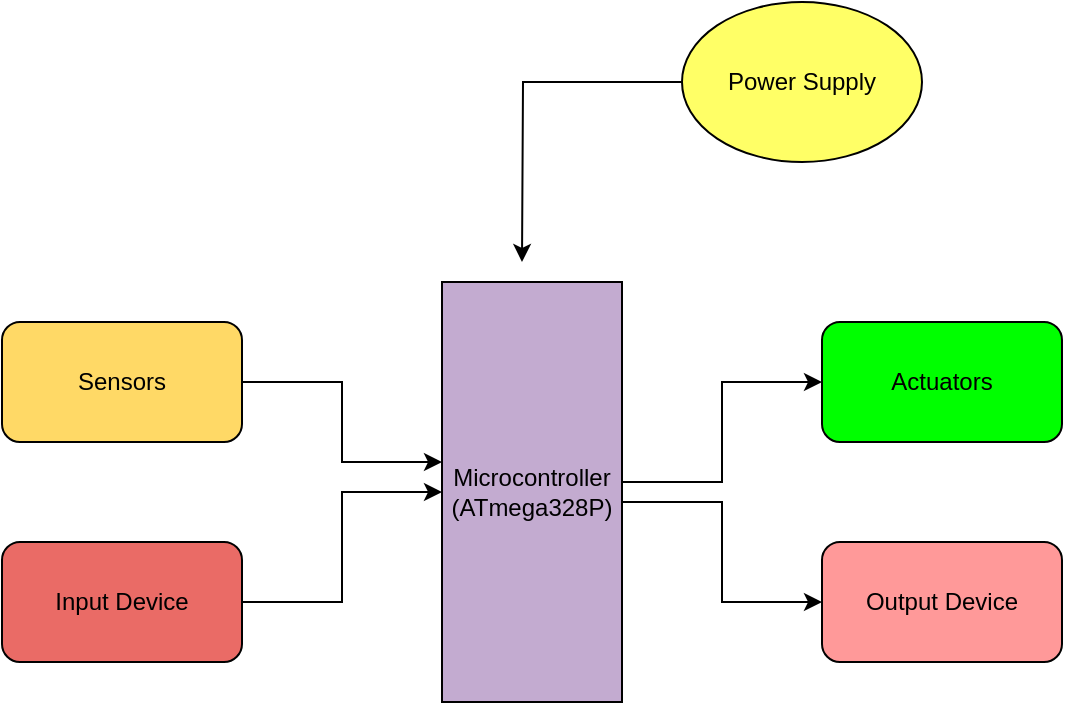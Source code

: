 <mxfile version="16.6.2" type="github"><diagram id="5USVFyxxmGdH4RIq5zAL" name="Page-1"><mxGraphModel dx="1038" dy="579" grid="1" gridSize="10" guides="1" tooltips="1" connect="1" arrows="1" fold="1" page="1" pageScale="1" pageWidth="850" pageHeight="1100" math="0" shadow="0"><root><mxCell id="0"/><mxCell id="1" parent="0"/><mxCell id="67PIzf208DhxOSxOMsRo-10" value="" style="edgeStyle=orthogonalEdgeStyle;rounded=0;orthogonalLoop=1;jettySize=auto;html=1;" edge="1" parent="1" source="67PIzf208DhxOSxOMsRo-1" target="67PIzf208DhxOSxOMsRo-5"><mxGeometry relative="1" as="geometry"><Array as="points"><mxPoint x="500" y="280"/><mxPoint x="500" y="330"/></Array></mxGeometry></mxCell><mxCell id="67PIzf208DhxOSxOMsRo-12" value="" style="edgeStyle=orthogonalEdgeStyle;rounded=0;orthogonalLoop=1;jettySize=auto;html=1;entryX=0;entryY=0.5;entryDx=0;entryDy=0;" edge="1" parent="1" source="67PIzf208DhxOSxOMsRo-1" target="67PIzf208DhxOSxOMsRo-3"><mxGeometry relative="1" as="geometry"><mxPoint x="540" y="230" as="targetPoint"/><Array as="points"><mxPoint x="500" y="270"/><mxPoint x="500" y="220"/></Array></mxGeometry></mxCell><mxCell id="67PIzf208DhxOSxOMsRo-1" value="Microcontroller&lt;br&gt;(ATmega328P)" style="rounded=0;whiteSpace=wrap;html=1;direction=south;fillColor=#C3ABD0;" vertex="1" parent="1"><mxGeometry x="360" y="170" width="90" height="210" as="geometry"/></mxCell><mxCell id="67PIzf208DhxOSxOMsRo-7" value="" style="edgeStyle=orthogonalEdgeStyle;rounded=0;orthogonalLoop=1;jettySize=auto;html=1;" edge="1" parent="1" source="67PIzf208DhxOSxOMsRo-2" target="67PIzf208DhxOSxOMsRo-1"><mxGeometry relative="1" as="geometry"><Array as="points"><mxPoint x="310" y="220"/><mxPoint x="310" y="260"/></Array></mxGeometry></mxCell><mxCell id="67PIzf208DhxOSxOMsRo-2" value="Sensors" style="rounded=1;whiteSpace=wrap;html=1;fillColor=#FFD966;" vertex="1" parent="1"><mxGeometry x="140" y="190" width="120" height="60" as="geometry"/></mxCell><mxCell id="67PIzf208DhxOSxOMsRo-3" value="Actuators" style="rounded=1;whiteSpace=wrap;html=1;fillColor=#00FF00;" vertex="1" parent="1"><mxGeometry x="550" y="190" width="120" height="60" as="geometry"/></mxCell><mxCell id="67PIzf208DhxOSxOMsRo-9" value="" style="edgeStyle=orthogonalEdgeStyle;rounded=0;orthogonalLoop=1;jettySize=auto;html=1;" edge="1" parent="1" source="67PIzf208DhxOSxOMsRo-4" target="67PIzf208DhxOSxOMsRo-1"><mxGeometry relative="1" as="geometry"/></mxCell><mxCell id="67PIzf208DhxOSxOMsRo-4" value="Input Device" style="rounded=1;whiteSpace=wrap;html=1;fillColor=#EA6B66;" vertex="1" parent="1"><mxGeometry x="140" y="300" width="120" height="60" as="geometry"/></mxCell><mxCell id="67PIzf208DhxOSxOMsRo-5" value="Output Device" style="rounded=1;whiteSpace=wrap;html=1;fillColor=#FF9999;" vertex="1" parent="1"><mxGeometry x="550" y="300" width="120" height="60" as="geometry"/></mxCell><mxCell id="67PIzf208DhxOSxOMsRo-15" value="" style="edgeStyle=orthogonalEdgeStyle;rounded=0;orthogonalLoop=1;jettySize=auto;html=1;" edge="1" parent="1" source="67PIzf208DhxOSxOMsRo-6"><mxGeometry relative="1" as="geometry"><mxPoint x="400" y="160" as="targetPoint"/></mxGeometry></mxCell><mxCell id="67PIzf208DhxOSxOMsRo-6" value="Power Supply" style="ellipse;whiteSpace=wrap;html=1;fillColor=#FFFF66;" vertex="1" parent="1"><mxGeometry x="480" y="30" width="120" height="80" as="geometry"/></mxCell></root></mxGraphModel></diagram></mxfile>